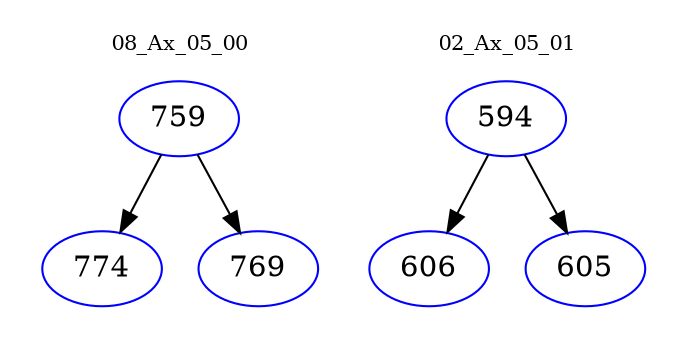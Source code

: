 digraph{
subgraph cluster_0 {
color = white
label = "08_Ax_05_00";
fontsize=10;
T0_759 [label="759", color="blue"]
T0_759 -> T0_774 [color="black"]
T0_774 [label="774", color="blue"]
T0_759 -> T0_769 [color="black"]
T0_769 [label="769", color="blue"]
}
subgraph cluster_1 {
color = white
label = "02_Ax_05_01";
fontsize=10;
T1_594 [label="594", color="blue"]
T1_594 -> T1_606 [color="black"]
T1_606 [label="606", color="blue"]
T1_594 -> T1_605 [color="black"]
T1_605 [label="605", color="blue"]
}
}
